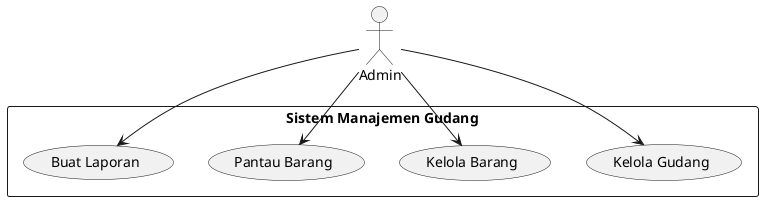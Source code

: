 @startuml usecase

actor Admin

rectangle "Sistem Manajemen Gudang" {
  usecase "Kelola Gudang" as UC1
  usecase "Kelola Barang" as UC2
  usecase "Pantau Barang" as UC3
  usecase "Buat Laporan" as UC4
}

Admin --> UC1
Admin --> UC2
Admin --> UC3
Admin --> UC4
@enduml
